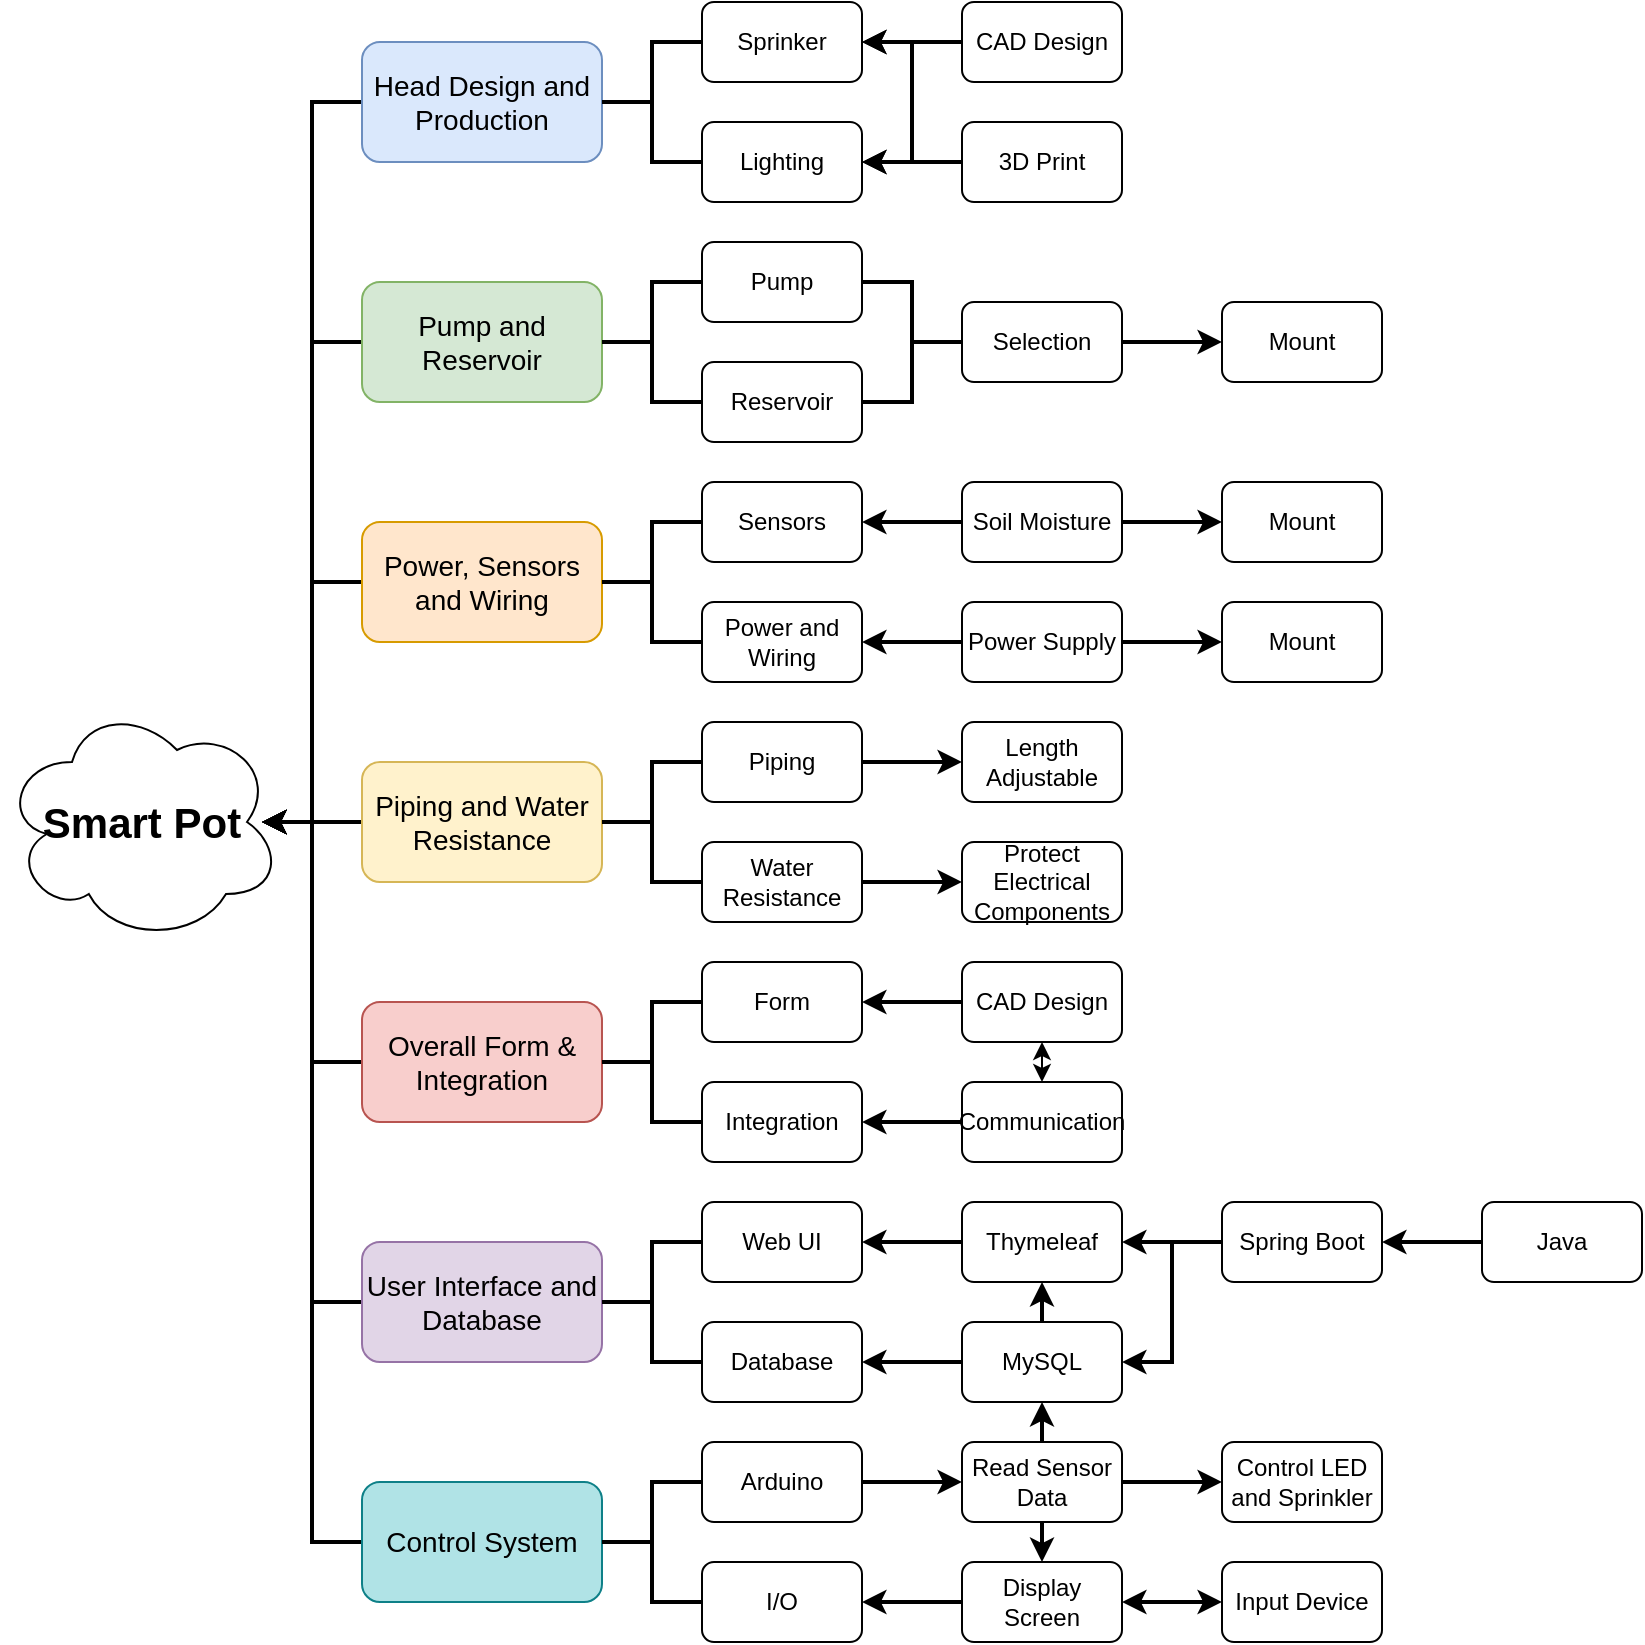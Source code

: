 <mxfile version="12.7.9" type="github">
  <diagram id="1UDsa8HCTR8KldJByzWu" name="Page-1">
    <mxGraphModel dx="1561" dy="824" grid="1" gridSize="10" guides="1" tooltips="1" connect="1" arrows="1" fold="1" page="1" pageScale="1" pageWidth="1654" pageHeight="1169" math="0" shadow="0">
      <root>
        <mxCell id="0" />
        <mxCell id="1" parent="0" />
        <mxCell id="f7p-FH1-Mco8QtkPgqXW-9" style="edgeStyle=orthogonalEdgeStyle;rounded=0;orthogonalLoop=1;jettySize=auto;html=1;entryX=1;entryY=0.5;entryDx=0;entryDy=0;strokeWidth=2;" parent="1" source="f7p-FH1-Mco8QtkPgqXW-1" target="f7p-FH1-Mco8QtkPgqXW-2" edge="1">
          <mxGeometry relative="1" as="geometry" />
        </mxCell>
        <mxCell id="f7p-FH1-Mco8QtkPgqXW-1" value="&lt;font style=&quot;font-size: 14px&quot;&gt;Head Design and Production&lt;/font&gt;" style="rounded=1;whiteSpace=wrap;html=1;horizontal=1;direction=south;fillColor=#dae8fc;strokeColor=#6c8ebf;" parent="1" vertex="1">
          <mxGeometry x="200" y="200" width="120" height="60" as="geometry" />
        </mxCell>
        <mxCell id="f7p-FH1-Mco8QtkPgqXW-2" value="&lt;b&gt;&lt;font style=&quot;font-size: 20px&quot;&gt;Smart Pot&lt;/font&gt;&lt;/b&gt;" style="rounded=0;whiteSpace=wrap;html=1;comic=0;strokeColor=none;" parent="1" vertex="1">
          <mxGeometry x="30" y="550" width="120" height="80" as="geometry" />
        </mxCell>
        <mxCell id="f7p-FH1-Mco8QtkPgqXW-11" style="edgeStyle=orthogonalEdgeStyle;rounded=0;orthogonalLoop=1;jettySize=auto;html=1;entryX=1;entryY=0.5;entryDx=0;entryDy=0;strokeWidth=2;" parent="1" source="f7p-FH1-Mco8QtkPgqXW-3" target="f7p-FH1-Mco8QtkPgqXW-2" edge="1">
          <mxGeometry relative="1" as="geometry" />
        </mxCell>
        <mxCell id="f7p-FH1-Mco8QtkPgqXW-3" value="&lt;font style=&quot;font-size: 14px&quot;&gt;Pump and Reservoir&lt;/font&gt;" style="rounded=1;whiteSpace=wrap;html=1;fillColor=#d5e8d4;strokeColor=#82b366;" parent="1" vertex="1">
          <mxGeometry x="200" y="320" width="120" height="60" as="geometry" />
        </mxCell>
        <mxCell id="f7p-FH1-Mco8QtkPgqXW-12" style="edgeStyle=orthogonalEdgeStyle;rounded=0;orthogonalLoop=1;jettySize=auto;html=1;entryX=1;entryY=0.5;entryDx=0;entryDy=0;strokeWidth=2;" parent="1" source="f7p-FH1-Mco8QtkPgqXW-4" target="f7p-FH1-Mco8QtkPgqXW-2" edge="1">
          <mxGeometry relative="1" as="geometry" />
        </mxCell>
        <mxCell id="f7p-FH1-Mco8QtkPgqXW-4" value="&lt;font style=&quot;font-size: 14px&quot;&gt;Power, Sensors and Wiring&lt;/font&gt;" style="rounded=1;whiteSpace=wrap;html=1;fillColor=#ffe6cc;strokeColor=#d79b00;" parent="1" vertex="1">
          <mxGeometry x="200" y="440" width="120" height="60" as="geometry" />
        </mxCell>
        <mxCell id="f7p-FH1-Mco8QtkPgqXW-13" style="edgeStyle=orthogonalEdgeStyle;rounded=0;orthogonalLoop=1;jettySize=auto;html=1;entryX=1;entryY=0.5;entryDx=0;entryDy=0;strokeWidth=2;" parent="1" source="f7p-FH1-Mco8QtkPgqXW-5" target="f7p-FH1-Mco8QtkPgqXW-2" edge="1">
          <mxGeometry relative="1" as="geometry" />
        </mxCell>
        <mxCell id="f7p-FH1-Mco8QtkPgqXW-5" value="&lt;font style=&quot;font-size: 14px&quot;&gt;Piping and Water Resistance&lt;/font&gt;" style="rounded=1;whiteSpace=wrap;html=1;fillColor=#fff2cc;strokeColor=#d6b656;" parent="1" vertex="1">
          <mxGeometry x="200" y="560" width="120" height="60" as="geometry" />
        </mxCell>
        <mxCell id="f7p-FH1-Mco8QtkPgqXW-14" style="edgeStyle=orthogonalEdgeStyle;rounded=0;orthogonalLoop=1;jettySize=auto;html=1;entryX=1;entryY=0.5;entryDx=0;entryDy=0;strokeWidth=2;" parent="1" source="f7p-FH1-Mco8QtkPgqXW-6" target="f7p-FH1-Mco8QtkPgqXW-2" edge="1">
          <mxGeometry relative="1" as="geometry" />
        </mxCell>
        <mxCell id="f7p-FH1-Mco8QtkPgqXW-6" value="&lt;font style=&quot;font-size: 14px&quot;&gt;Overall Form &amp;amp; Integration&lt;/font&gt;" style="rounded=1;whiteSpace=wrap;html=1;fillColor=#f8cecc;strokeColor=#b85450;" parent="1" vertex="1">
          <mxGeometry x="200" y="680" width="120" height="60" as="geometry" />
        </mxCell>
        <mxCell id="f7p-FH1-Mco8QtkPgqXW-15" style="edgeStyle=orthogonalEdgeStyle;rounded=0;orthogonalLoop=1;jettySize=auto;html=1;entryX=1;entryY=0.5;entryDx=0;entryDy=0;strokeWidth=2;" parent="1" source="f7p-FH1-Mco8QtkPgqXW-7" target="f7p-FH1-Mco8QtkPgqXW-2" edge="1">
          <mxGeometry relative="1" as="geometry" />
        </mxCell>
        <mxCell id="f7p-FH1-Mco8QtkPgqXW-7" value="&lt;font style=&quot;font-size: 14px&quot;&gt;User Interface and Database&lt;/font&gt;" style="rounded=1;whiteSpace=wrap;html=1;fillColor=#e1d5e7;strokeColor=#9673a6;" parent="1" vertex="1">
          <mxGeometry x="200" y="800" width="120" height="60" as="geometry" />
        </mxCell>
        <mxCell id="f7p-FH1-Mco8QtkPgqXW-16" style="edgeStyle=orthogonalEdgeStyle;rounded=0;orthogonalLoop=1;jettySize=auto;html=1;entryX=1;entryY=0.5;entryDx=0;entryDy=0;fontSize=11;spacing=2;strokeWidth=2;jumpStyle=none;shadow=0;targetPerimeterSpacing=0;" parent="1" source="f7p-FH1-Mco8QtkPgqXW-8" target="f7p-FH1-Mco8QtkPgqXW-2" edge="1">
          <mxGeometry relative="1" as="geometry" />
        </mxCell>
        <mxCell id="f7p-FH1-Mco8QtkPgqXW-8" value="&lt;font style=&quot;font-size: 14px&quot;&gt;Control System&lt;/font&gt;" style="rounded=1;whiteSpace=wrap;html=1;fillColor=#b0e3e6;strokeColor=#0e8088;" parent="1" vertex="1">
          <mxGeometry x="200" y="920" width="120" height="60" as="geometry" />
        </mxCell>
        <mxCell id="f7p-FH1-Mco8QtkPgqXW-17" value="" style="strokeWidth=2;html=1;shape=mxgraph.flowchart.annotation_2;align=left;labelPosition=right;pointerEvents=1;" parent="1" vertex="1">
          <mxGeometry x="320" y="200" width="50" height="60" as="geometry" />
        </mxCell>
        <mxCell id="f7p-FH1-Mco8QtkPgqXW-19" value="" style="strokeWidth=2;html=1;shape=mxgraph.flowchart.annotation_2;align=left;labelPosition=right;pointerEvents=1;" parent="1" vertex="1">
          <mxGeometry x="320" y="320" width="50" height="60" as="geometry" />
        </mxCell>
        <mxCell id="f7p-FH1-Mco8QtkPgqXW-20" value="" style="strokeWidth=2;html=1;shape=mxgraph.flowchart.annotation_2;align=left;labelPosition=right;pointerEvents=1;direction=east;flipV=1;flipH=0;" parent="1" vertex="1">
          <mxGeometry x="320" y="440" width="50" height="60" as="geometry" />
        </mxCell>
        <mxCell id="f7p-FH1-Mco8QtkPgqXW-21" value="" style="strokeWidth=2;html=1;shape=mxgraph.flowchart.annotation_2;align=left;labelPosition=right;pointerEvents=1;" parent="1" vertex="1">
          <mxGeometry x="320" y="560" width="50" height="60" as="geometry" />
        </mxCell>
        <mxCell id="f7p-FH1-Mco8QtkPgqXW-22" value="" style="strokeWidth=2;html=1;shape=mxgraph.flowchart.annotation_2;align=left;labelPosition=right;pointerEvents=1;" parent="1" vertex="1">
          <mxGeometry x="320" y="680" width="50" height="60" as="geometry" />
        </mxCell>
        <mxCell id="f7p-FH1-Mco8QtkPgqXW-23" value="" style="strokeWidth=2;html=1;shape=mxgraph.flowchart.annotation_2;align=left;labelPosition=right;pointerEvents=1;" parent="1" vertex="1">
          <mxGeometry x="320" y="800" width="50" height="60" as="geometry" />
        </mxCell>
        <mxCell id="f7p-FH1-Mco8QtkPgqXW-24" value="" style="strokeWidth=2;html=1;shape=mxgraph.flowchart.annotation_2;align=left;labelPosition=right;pointerEvents=1;" parent="1" vertex="1">
          <mxGeometry x="320" y="920" width="50" height="60" as="geometry" />
        </mxCell>
        <mxCell id="f7p-FH1-Mco8QtkPgqXW-25" value="Sprinker" style="rounded=1;whiteSpace=wrap;html=1;" parent="1" vertex="1">
          <mxGeometry x="370" y="180" width="80" height="40" as="geometry" />
        </mxCell>
        <mxCell id="f7p-FH1-Mco8QtkPgqXW-26" value="Lighting" style="rounded=1;whiteSpace=wrap;html=1;" parent="1" vertex="1">
          <mxGeometry x="370" y="240" width="80" height="40" as="geometry" />
        </mxCell>
        <mxCell id="f7p-FH1-Mco8QtkPgqXW-28" value="Pump" style="rounded=1;whiteSpace=wrap;html=1;" parent="1" vertex="1">
          <mxGeometry x="370" y="300" width="80" height="40" as="geometry" />
        </mxCell>
        <mxCell id="f7p-FH1-Mco8QtkPgqXW-29" value="Reservoir" style="rounded=1;whiteSpace=wrap;html=1;" parent="1" vertex="1">
          <mxGeometry x="370" y="360" width="80" height="40" as="geometry" />
        </mxCell>
        <mxCell id="f7p-FH1-Mco8QtkPgqXW-30" value="Sensors" style="rounded=1;whiteSpace=wrap;html=1;" parent="1" vertex="1">
          <mxGeometry x="370" y="420" width="80" height="40" as="geometry" />
        </mxCell>
        <mxCell id="f7p-FH1-Mco8QtkPgqXW-32" value="Power and Wiring" style="rounded=1;whiteSpace=wrap;html=1;" parent="1" vertex="1">
          <mxGeometry x="370" y="480" width="80" height="40" as="geometry" />
        </mxCell>
        <mxCell id="f7PvBhqwMWpfkkH2rrPe-24" style="edgeStyle=orthogonalEdgeStyle;rounded=0;orthogonalLoop=1;jettySize=auto;html=1;entryX=0;entryY=0.5;entryDx=0;entryDy=0;strokeWidth=2;" edge="1" parent="1" source="f7p-FH1-Mco8QtkPgqXW-33" target="f7PvBhqwMWpfkkH2rrPe-22">
          <mxGeometry relative="1" as="geometry" />
        </mxCell>
        <mxCell id="f7p-FH1-Mco8QtkPgqXW-33" value="Piping" style="rounded=1;whiteSpace=wrap;html=1;" parent="1" vertex="1">
          <mxGeometry x="370" y="540" width="80" height="40" as="geometry" />
        </mxCell>
        <mxCell id="f7PvBhqwMWpfkkH2rrPe-26" style="edgeStyle=orthogonalEdgeStyle;rounded=0;orthogonalLoop=1;jettySize=auto;html=1;entryX=0;entryY=0.5;entryDx=0;entryDy=0;strokeWidth=2;" edge="1" parent="1" source="f7p-FH1-Mco8QtkPgqXW-34" target="f7PvBhqwMWpfkkH2rrPe-25">
          <mxGeometry relative="1" as="geometry" />
        </mxCell>
        <mxCell id="f7p-FH1-Mco8QtkPgqXW-34" value="Water Resistance" style="rounded=1;whiteSpace=wrap;html=1;" parent="1" vertex="1">
          <mxGeometry x="370" y="600" width="80" height="40" as="geometry" />
        </mxCell>
        <mxCell id="f7p-FH1-Mco8QtkPgqXW-35" value="Form" style="rounded=1;whiteSpace=wrap;html=1;" parent="1" vertex="1">
          <mxGeometry x="370" y="660" width="80" height="40" as="geometry" />
        </mxCell>
        <mxCell id="f7p-FH1-Mco8QtkPgqXW-36" value="Integration" style="rounded=1;whiteSpace=wrap;html=1;" parent="1" vertex="1">
          <mxGeometry x="370" y="720" width="80" height="40" as="geometry" />
        </mxCell>
        <mxCell id="f7p-FH1-Mco8QtkPgqXW-37" value="Web UI" style="rounded=1;whiteSpace=wrap;html=1;" parent="1" vertex="1">
          <mxGeometry x="370" y="780" width="80" height="40" as="geometry" />
        </mxCell>
        <mxCell id="f7p-FH1-Mco8QtkPgqXW-38" value="Database" style="rounded=1;whiteSpace=wrap;html=1;" parent="1" vertex="1">
          <mxGeometry x="370" y="840" width="80" height="40" as="geometry" />
        </mxCell>
        <mxCell id="f7PvBhqwMWpfkkH2rrPe-37" style="edgeStyle=orthogonalEdgeStyle;rounded=0;orthogonalLoop=1;jettySize=auto;html=1;exitX=1;exitY=0.5;exitDx=0;exitDy=0;entryX=0;entryY=0.5;entryDx=0;entryDy=0;strokeWidth=2;" edge="1" parent="1" source="f7p-FH1-Mco8QtkPgqXW-39" target="f7PvBhqwMWpfkkH2rrPe-35">
          <mxGeometry relative="1" as="geometry" />
        </mxCell>
        <mxCell id="f7p-FH1-Mco8QtkPgqXW-39" value="Arduino" style="rounded=1;whiteSpace=wrap;html=1;" parent="1" vertex="1">
          <mxGeometry x="370" y="900" width="80" height="40" as="geometry" />
        </mxCell>
        <mxCell id="f7p-FH1-Mco8QtkPgqXW-40" value="I/O" style="rounded=1;whiteSpace=wrap;html=1;" parent="1" vertex="1">
          <mxGeometry x="370" y="960" width="80" height="40" as="geometry" />
        </mxCell>
        <mxCell id="f7p-FH1-Mco8QtkPgqXW-44" style="edgeStyle=orthogonalEdgeStyle;rounded=0;jumpStyle=none;orthogonalLoop=1;jettySize=auto;html=1;entryX=1;entryY=0.5;entryDx=0;entryDy=0;shadow=0;targetPerimeterSpacing=0;strokeWidth=2;fontSize=11;" parent="1" source="f7p-FH1-Mco8QtkPgqXW-41" target="f7p-FH1-Mco8QtkPgqXW-25" edge="1">
          <mxGeometry relative="1" as="geometry" />
        </mxCell>
        <mxCell id="f7p-FH1-Mco8QtkPgqXW-47" style="edgeStyle=orthogonalEdgeStyle;rounded=0;jumpStyle=none;orthogonalLoop=1;jettySize=auto;html=1;entryX=1;entryY=0.5;entryDx=0;entryDy=0;shadow=0;targetPerimeterSpacing=0;strokeWidth=2;fontSize=11;" parent="1" source="f7p-FH1-Mco8QtkPgqXW-41" target="f7p-FH1-Mco8QtkPgqXW-26" edge="1">
          <mxGeometry relative="1" as="geometry" />
        </mxCell>
        <mxCell id="f7p-FH1-Mco8QtkPgqXW-41" value="CAD Design" style="rounded=1;whiteSpace=wrap;html=1;" parent="1" vertex="1">
          <mxGeometry x="500" y="180" width="80" height="40" as="geometry" />
        </mxCell>
        <mxCell id="f7p-FH1-Mco8QtkPgqXW-43" style="edgeStyle=orthogonalEdgeStyle;rounded=0;jumpStyle=none;orthogonalLoop=1;jettySize=auto;html=1;entryX=1;entryY=0.5;entryDx=0;entryDy=0;shadow=0;targetPerimeterSpacing=0;strokeWidth=2;fontSize=11;" parent="1" source="f7p-FH1-Mco8QtkPgqXW-42" target="f7p-FH1-Mco8QtkPgqXW-26" edge="1">
          <mxGeometry relative="1" as="geometry" />
        </mxCell>
        <mxCell id="f7p-FH1-Mco8QtkPgqXW-45" style="edgeStyle=orthogonalEdgeStyle;rounded=0;jumpStyle=none;orthogonalLoop=1;jettySize=auto;html=1;entryX=1;entryY=0.5;entryDx=0;entryDy=0;shadow=0;targetPerimeterSpacing=0;strokeWidth=2;fontSize=11;" parent="1" source="f7p-FH1-Mco8QtkPgqXW-42" target="f7p-FH1-Mco8QtkPgqXW-25" edge="1">
          <mxGeometry relative="1" as="geometry" />
        </mxCell>
        <mxCell id="f7p-FH1-Mco8QtkPgqXW-42" value="3D Print" style="rounded=1;whiteSpace=wrap;html=1;" parent="1" vertex="1">
          <mxGeometry x="500" y="240" width="80" height="40" as="geometry" />
        </mxCell>
        <mxCell id="f7p-FH1-Mco8QtkPgqXW-46" style="edgeStyle=orthogonalEdgeStyle;rounded=0;jumpStyle=none;orthogonalLoop=1;jettySize=auto;html=1;exitX=0.5;exitY=1;exitDx=0;exitDy=0;shadow=0;targetPerimeterSpacing=0;strokeWidth=2;fontSize=11;" parent="1" source="f7p-FH1-Mco8QtkPgqXW-41" target="f7p-FH1-Mco8QtkPgqXW-41" edge="1">
          <mxGeometry relative="1" as="geometry" />
        </mxCell>
        <mxCell id="f7p-FH1-Mco8QtkPgqXW-49" value="" style="strokeWidth=2;html=1;shape=mxgraph.flowchart.annotation_2;align=left;labelPosition=right;pointerEvents=1;flipH=1;" parent="1" vertex="1">
          <mxGeometry x="450" y="320" width="50" height="60" as="geometry" />
        </mxCell>
        <mxCell id="f7p-FH1-Mco8QtkPgqXW-55" style="edgeStyle=orthogonalEdgeStyle;rounded=0;jumpStyle=none;orthogonalLoop=1;jettySize=auto;html=1;entryX=0;entryY=0.5;entryDx=0;entryDy=0;shadow=0;targetPerimeterSpacing=0;strokeWidth=2;fontSize=11;" parent="1" source="f7p-FH1-Mco8QtkPgqXW-51" target="f7p-FH1-Mco8QtkPgqXW-52" edge="1">
          <mxGeometry relative="1" as="geometry" />
        </mxCell>
        <mxCell id="f7p-FH1-Mco8QtkPgqXW-51" value="Selection" style="rounded=1;whiteSpace=wrap;html=1;" parent="1" vertex="1">
          <mxGeometry x="500" y="330" width="80" height="40" as="geometry" />
        </mxCell>
        <mxCell id="f7p-FH1-Mco8QtkPgqXW-52" value="Mount" style="rounded=1;whiteSpace=wrap;html=1;" parent="1" vertex="1">
          <mxGeometry x="630" y="330" width="80" height="40" as="geometry" />
        </mxCell>
        <mxCell id="f7PvBhqwMWpfkkH2rrPe-9" style="edgeStyle=orthogonalEdgeStyle;rounded=0;orthogonalLoop=1;jettySize=auto;html=1;entryX=1;entryY=0.5;entryDx=0;entryDy=0;strokeWidth=2;" edge="1" parent="1" source="f7PvBhqwMWpfkkH2rrPe-1" target="f7PvBhqwMWpfkkH2rrPe-8">
          <mxGeometry relative="1" as="geometry" />
        </mxCell>
        <mxCell id="f7PvBhqwMWpfkkH2rrPe-30" style="edgeStyle=orthogonalEdgeStyle;rounded=0;orthogonalLoop=1;jettySize=auto;html=1;strokeWidth=2;entryX=1;entryY=0.5;entryDx=0;entryDy=0;" edge="1" parent="1" source="f7PvBhqwMWpfkkH2rrPe-1" target="f7PvBhqwMWpfkkH2rrPe-2">
          <mxGeometry relative="1" as="geometry">
            <mxPoint x="670" y="870" as="targetPoint" />
          </mxGeometry>
        </mxCell>
        <mxCell id="f7PvBhqwMWpfkkH2rrPe-1" value="Spring Boot" style="rounded=1;whiteSpace=wrap;html=1;" vertex="1" parent="1">
          <mxGeometry x="630" y="780" width="80" height="40" as="geometry" />
        </mxCell>
        <mxCell id="f7PvBhqwMWpfkkH2rrPe-7" style="edgeStyle=orthogonalEdgeStyle;rounded=0;orthogonalLoop=1;jettySize=auto;html=1;entryX=1;entryY=0.5;entryDx=0;entryDy=0;strokeWidth=2;" edge="1" parent="1" source="f7PvBhqwMWpfkkH2rrPe-2" target="f7p-FH1-Mco8QtkPgqXW-38">
          <mxGeometry relative="1" as="geometry" />
        </mxCell>
        <mxCell id="f7PvBhqwMWpfkkH2rrPe-38" style="edgeStyle=orthogonalEdgeStyle;rounded=0;orthogonalLoop=1;jettySize=auto;html=1;exitX=0.5;exitY=0;exitDx=0;exitDy=0;entryX=0.5;entryY=1;entryDx=0;entryDy=0;strokeWidth=2;" edge="1" parent="1" source="f7PvBhqwMWpfkkH2rrPe-2" target="f7PvBhqwMWpfkkH2rrPe-8">
          <mxGeometry relative="1" as="geometry" />
        </mxCell>
        <mxCell id="f7PvBhqwMWpfkkH2rrPe-2" value="MySQL" style="rounded=1;whiteSpace=wrap;html=1;" vertex="1" parent="1">
          <mxGeometry x="500" y="840" width="80" height="40" as="geometry" />
        </mxCell>
        <mxCell id="f7PvBhqwMWpfkkH2rrPe-6" style="edgeStyle=orthogonalEdgeStyle;rounded=0;orthogonalLoop=1;jettySize=auto;html=1;strokeWidth=2;" edge="1" parent="1" source="f7PvBhqwMWpfkkH2rrPe-3" target="f7PvBhqwMWpfkkH2rrPe-1">
          <mxGeometry relative="1" as="geometry" />
        </mxCell>
        <mxCell id="f7PvBhqwMWpfkkH2rrPe-3" value="Java" style="rounded=1;whiteSpace=wrap;html=1;" vertex="1" parent="1">
          <mxGeometry x="760" y="780" width="80" height="40" as="geometry" />
        </mxCell>
        <mxCell id="f7PvBhqwMWpfkkH2rrPe-10" style="edgeStyle=orthogonalEdgeStyle;rounded=0;orthogonalLoop=1;jettySize=auto;html=1;entryX=1;entryY=0.5;entryDx=0;entryDy=0;strokeWidth=2;" edge="1" parent="1" source="f7PvBhqwMWpfkkH2rrPe-8" target="f7p-FH1-Mco8QtkPgqXW-37">
          <mxGeometry relative="1" as="geometry" />
        </mxCell>
        <mxCell id="f7PvBhqwMWpfkkH2rrPe-8" value="Thymeleaf" style="rounded=1;whiteSpace=wrap;html=1;" vertex="1" parent="1">
          <mxGeometry x="500" y="780" width="80" height="40" as="geometry" />
        </mxCell>
        <mxCell id="f7PvBhqwMWpfkkH2rrPe-13" style="edgeStyle=orthogonalEdgeStyle;rounded=0;orthogonalLoop=1;jettySize=auto;html=1;entryX=1;entryY=0.5;entryDx=0;entryDy=0;strokeWidth=2;" edge="1" parent="1" source="f7PvBhqwMWpfkkH2rrPe-11" target="f7p-FH1-Mco8QtkPgqXW-30">
          <mxGeometry relative="1" as="geometry" />
        </mxCell>
        <mxCell id="f7PvBhqwMWpfkkH2rrPe-16" style="edgeStyle=orthogonalEdgeStyle;rounded=0;orthogonalLoop=1;jettySize=auto;html=1;entryX=0;entryY=0.5;entryDx=0;entryDy=0;strokeWidth=2;" edge="1" parent="1" source="f7PvBhqwMWpfkkH2rrPe-11" target="f7PvBhqwMWpfkkH2rrPe-15">
          <mxGeometry relative="1" as="geometry" />
        </mxCell>
        <mxCell id="f7PvBhqwMWpfkkH2rrPe-11" value="Soil Moisture" style="rounded=1;whiteSpace=wrap;html=1;" vertex="1" parent="1">
          <mxGeometry x="500" y="420" width="80" height="40" as="geometry" />
        </mxCell>
        <mxCell id="f7PvBhqwMWpfkkH2rrPe-17" style="edgeStyle=orthogonalEdgeStyle;rounded=0;orthogonalLoop=1;jettySize=auto;html=1;entryX=1;entryY=0.5;entryDx=0;entryDy=0;strokeWidth=2;" edge="1" parent="1" source="f7PvBhqwMWpfkkH2rrPe-14" target="f7p-FH1-Mco8QtkPgqXW-32">
          <mxGeometry relative="1" as="geometry" />
        </mxCell>
        <mxCell id="f7PvBhqwMWpfkkH2rrPe-19" style="edgeStyle=orthogonalEdgeStyle;rounded=0;orthogonalLoop=1;jettySize=auto;html=1;entryX=0;entryY=0.5;entryDx=0;entryDy=0;strokeWidth=2;" edge="1" parent="1" source="f7PvBhqwMWpfkkH2rrPe-14" target="f7PvBhqwMWpfkkH2rrPe-18">
          <mxGeometry relative="1" as="geometry" />
        </mxCell>
        <mxCell id="f7PvBhqwMWpfkkH2rrPe-14" value="Power Supply" style="rounded=1;whiteSpace=wrap;html=1;" vertex="1" parent="1">
          <mxGeometry x="500" y="480" width="80" height="40" as="geometry" />
        </mxCell>
        <mxCell id="f7PvBhqwMWpfkkH2rrPe-15" value="Mount" style="rounded=1;whiteSpace=wrap;html=1;" vertex="1" parent="1">
          <mxGeometry x="630" y="420" width="80" height="40" as="geometry" />
        </mxCell>
        <mxCell id="f7PvBhqwMWpfkkH2rrPe-18" value="Mount" style="rounded=1;whiteSpace=wrap;html=1;" vertex="1" parent="1">
          <mxGeometry x="630" y="480" width="80" height="40" as="geometry" />
        </mxCell>
        <mxCell id="f7PvBhqwMWpfkkH2rrPe-21" value="&lt;font style=&quot;font-size: 21px&quot;&gt;&lt;b&gt;Smart Pot&lt;/b&gt;&lt;/font&gt;" style="ellipse;shape=cloud;whiteSpace=wrap;html=1;comic=0;" vertex="1" parent="1">
          <mxGeometry x="20" y="530" width="140" height="120" as="geometry" />
        </mxCell>
        <mxCell id="f7PvBhqwMWpfkkH2rrPe-22" value="Length Adjustable" style="rounded=1;whiteSpace=wrap;html=1;" vertex="1" parent="1">
          <mxGeometry x="500" y="540" width="80" height="40" as="geometry" />
        </mxCell>
        <mxCell id="f7PvBhqwMWpfkkH2rrPe-25" value="Protect Electrical Components" style="rounded=1;whiteSpace=wrap;html=1;" vertex="1" parent="1">
          <mxGeometry x="500" y="600" width="80" height="40" as="geometry" />
        </mxCell>
        <mxCell id="f7PvBhqwMWpfkkH2rrPe-32" style="edgeStyle=orthogonalEdgeStyle;rounded=0;orthogonalLoop=1;jettySize=auto;html=1;entryX=1;entryY=0.5;entryDx=0;entryDy=0;strokeWidth=2;" edge="1" parent="1" source="f7PvBhqwMWpfkkH2rrPe-31" target="f7p-FH1-Mco8QtkPgqXW-40">
          <mxGeometry relative="1" as="geometry" />
        </mxCell>
        <mxCell id="f7PvBhqwMWpfkkH2rrPe-31" value="Display Screen" style="rounded=1;whiteSpace=wrap;html=1;" vertex="1" parent="1">
          <mxGeometry x="500" y="960" width="80" height="40" as="geometry" />
        </mxCell>
        <mxCell id="f7PvBhqwMWpfkkH2rrPe-33" value="Input Device" style="rounded=1;whiteSpace=wrap;html=1;" vertex="1" parent="1">
          <mxGeometry x="630" y="960" width="80" height="40" as="geometry" />
        </mxCell>
        <mxCell id="f7PvBhqwMWpfkkH2rrPe-34" value="" style="endArrow=classic;startArrow=classic;html=1;strokeWidth=2;exitX=1;exitY=0.5;exitDx=0;exitDy=0;entryX=0;entryY=0.5;entryDx=0;entryDy=0;" edge="1" parent="1" source="f7PvBhqwMWpfkkH2rrPe-31" target="f7PvBhqwMWpfkkH2rrPe-33">
          <mxGeometry width="50" height="50" relative="1" as="geometry">
            <mxPoint x="660" y="840" as="sourcePoint" />
            <mxPoint x="710" y="790" as="targetPoint" />
          </mxGeometry>
        </mxCell>
        <mxCell id="f7PvBhqwMWpfkkH2rrPe-36" style="edgeStyle=orthogonalEdgeStyle;rounded=0;orthogonalLoop=1;jettySize=auto;html=1;exitX=0.5;exitY=0;exitDx=0;exitDy=0;entryX=0.5;entryY=1;entryDx=0;entryDy=0;strokeWidth=2;" edge="1" parent="1" source="f7PvBhqwMWpfkkH2rrPe-35" target="f7PvBhqwMWpfkkH2rrPe-2">
          <mxGeometry relative="1" as="geometry" />
        </mxCell>
        <mxCell id="f7PvBhqwMWpfkkH2rrPe-40" style="edgeStyle=orthogonalEdgeStyle;rounded=0;orthogonalLoop=1;jettySize=auto;html=1;entryX=0;entryY=0.5;entryDx=0;entryDy=0;strokeWidth=2;" edge="1" parent="1" source="f7PvBhqwMWpfkkH2rrPe-35" target="f7PvBhqwMWpfkkH2rrPe-39">
          <mxGeometry relative="1" as="geometry" />
        </mxCell>
        <mxCell id="f7PvBhqwMWpfkkH2rrPe-35" value="Read Sensor Data" style="rounded=1;whiteSpace=wrap;html=1;" vertex="1" parent="1">
          <mxGeometry x="500" y="900" width="80" height="40" as="geometry" />
        </mxCell>
        <mxCell id="f7PvBhqwMWpfkkH2rrPe-39" value="Control LED and Sprinkler" style="rounded=1;whiteSpace=wrap;html=1;" vertex="1" parent="1">
          <mxGeometry x="630" y="900" width="80" height="40" as="geometry" />
        </mxCell>
        <mxCell id="f7PvBhqwMWpfkkH2rrPe-42" style="edgeStyle=orthogonalEdgeStyle;rounded=0;orthogonalLoop=1;jettySize=auto;html=1;entryX=1;entryY=0.5;entryDx=0;entryDy=0;strokeWidth=2;" edge="1" parent="1" source="f7PvBhqwMWpfkkH2rrPe-41" target="f7p-FH1-Mco8QtkPgqXW-35">
          <mxGeometry relative="1" as="geometry" />
        </mxCell>
        <mxCell id="f7PvBhqwMWpfkkH2rrPe-41" value="CAD Design" style="rounded=1;whiteSpace=wrap;html=1;" vertex="1" parent="1">
          <mxGeometry x="500" y="660" width="80" height="40" as="geometry" />
        </mxCell>
        <mxCell id="f7PvBhqwMWpfkkH2rrPe-44" style="edgeStyle=orthogonalEdgeStyle;rounded=0;orthogonalLoop=1;jettySize=auto;html=1;entryX=1;entryY=0.5;entryDx=0;entryDy=0;strokeWidth=2;" edge="1" parent="1" source="f7PvBhqwMWpfkkH2rrPe-43" target="f7p-FH1-Mco8QtkPgqXW-36">
          <mxGeometry relative="1" as="geometry" />
        </mxCell>
        <mxCell id="f7PvBhqwMWpfkkH2rrPe-43" value="Communication" style="rounded=1;whiteSpace=wrap;html=1;" vertex="1" parent="1">
          <mxGeometry x="500" y="720" width="80" height="40" as="geometry" />
        </mxCell>
        <mxCell id="f7PvBhqwMWpfkkH2rrPe-45" value="" style="endArrow=classic;startArrow=classic;html=1;strokeWidth=1;entryX=0.5;entryY=1;entryDx=0;entryDy=0;exitX=0.5;exitY=0;exitDx=0;exitDy=0;" edge="1" parent="1" source="f7PvBhqwMWpfkkH2rrPe-43" target="f7PvBhqwMWpfkkH2rrPe-41">
          <mxGeometry width="50" height="50" relative="1" as="geometry">
            <mxPoint x="660" y="640" as="sourcePoint" />
            <mxPoint x="710" y="590" as="targetPoint" />
          </mxGeometry>
        </mxCell>
        <mxCell id="f7PvBhqwMWpfkkH2rrPe-46" value="" style="endArrow=classic;html=1;strokeWidth=2;exitX=0.5;exitY=1;exitDx=0;exitDy=0;entryX=0.5;entryY=0;entryDx=0;entryDy=0;" edge="1" parent="1" source="f7PvBhqwMWpfkkH2rrPe-35" target="f7PvBhqwMWpfkkH2rrPe-31">
          <mxGeometry width="50" height="50" relative="1" as="geometry">
            <mxPoint x="950" y="980" as="sourcePoint" />
            <mxPoint x="1000" y="930" as="targetPoint" />
          </mxGeometry>
        </mxCell>
      </root>
    </mxGraphModel>
  </diagram>
</mxfile>
